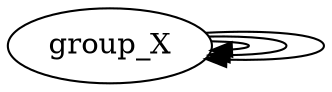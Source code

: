 digraph g
{

  /* list of nodes */
  "group_X";
  "group_X";
  "group_X";
  "group_X";
  "group_X";

  /* list of edges */
  "group_X" -> "group_X" [weight = "2"];
  "group_X" -> "group_X" [weight = "2"];
  "group_X" -> "group_X" [weight = "2"];
}
